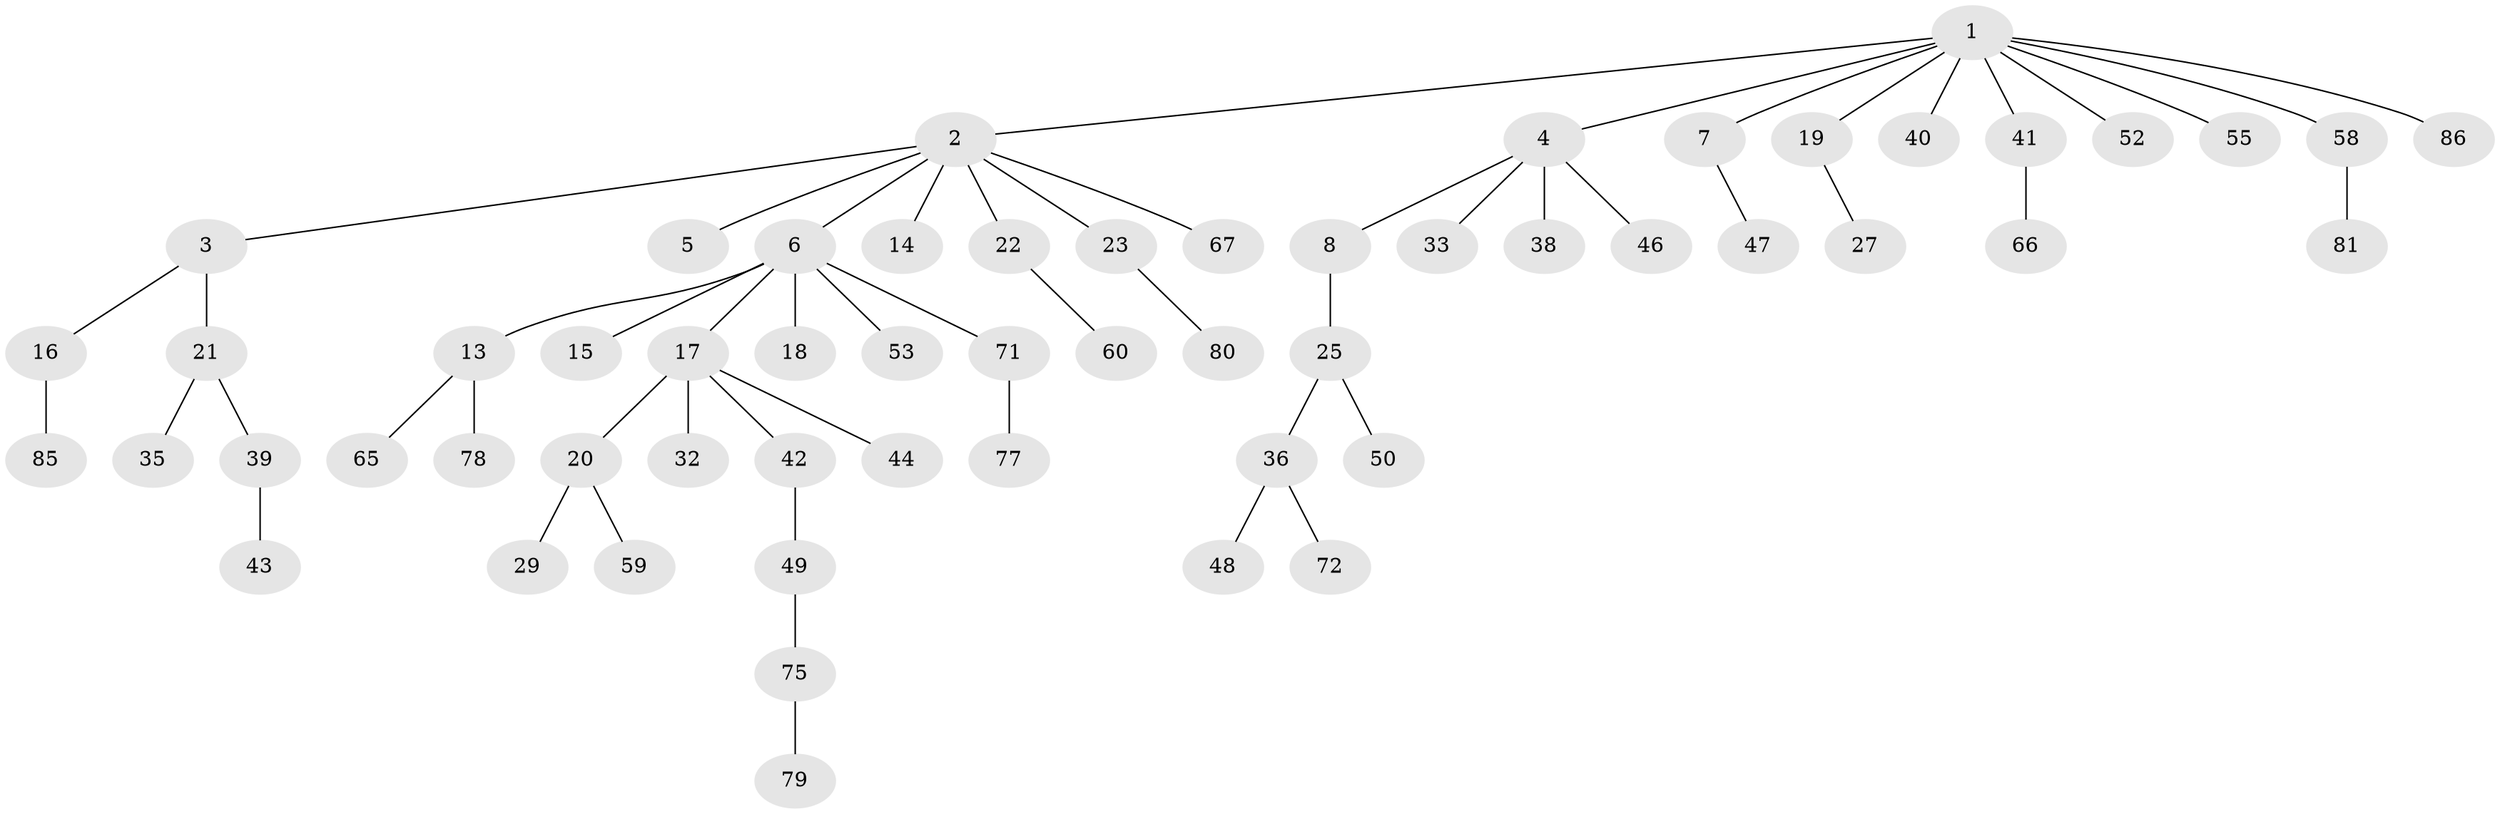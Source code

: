 // original degree distribution, {8: 0.011111111111111112, 7: 0.022222222222222223, 4: 0.06666666666666667, 1: 0.4666666666666667, 2: 0.3, 3: 0.13333333333333333}
// Generated by graph-tools (version 1.1) at 2025/42/03/06/25 10:42:02]
// undirected, 57 vertices, 56 edges
graph export_dot {
graph [start="1"]
  node [color=gray90,style=filled];
  1 [super="+11"];
  2 [super="+12"];
  3 [super="+70"];
  4 [super="+30"];
  5;
  6 [super="+9"];
  7 [super="+37"];
  8 [super="+10"];
  13 [super="+26"];
  14;
  15;
  16 [super="+31"];
  17 [super="+24"];
  18;
  19 [super="+56"];
  20 [super="+68"];
  21 [super="+28"];
  22 [super="+57"];
  23 [super="+63"];
  25 [super="+34"];
  27 [super="+64"];
  29 [super="+83"];
  32;
  33 [super="+54"];
  35 [super="+76"];
  36 [super="+69"];
  38;
  39;
  40;
  41 [super="+87"];
  42 [super="+84"];
  43 [super="+45"];
  44 [super="+74"];
  46;
  47;
  48;
  49 [super="+51"];
  50;
  52 [super="+82"];
  53;
  55;
  58 [super="+62"];
  59 [super="+61"];
  60;
  65;
  66 [super="+88"];
  67;
  71 [super="+73"];
  72;
  75;
  77;
  78 [super="+90"];
  79 [super="+89"];
  80;
  81;
  85;
  86;
  1 -- 2;
  1 -- 4;
  1 -- 7;
  1 -- 40;
  1 -- 52;
  1 -- 55;
  1 -- 58;
  1 -- 19;
  1 -- 86;
  1 -- 41;
  2 -- 3;
  2 -- 5;
  2 -- 6;
  2 -- 14;
  2 -- 22;
  2 -- 67;
  2 -- 23;
  3 -- 16;
  3 -- 21;
  4 -- 8;
  4 -- 38;
  4 -- 33;
  4 -- 46;
  6 -- 17;
  6 -- 18;
  6 -- 53;
  6 -- 71;
  6 -- 13;
  6 -- 15;
  7 -- 47;
  8 -- 25;
  13 -- 78;
  13 -- 65;
  16 -- 85;
  17 -- 20;
  17 -- 32;
  17 -- 42;
  17 -- 44;
  19 -- 27;
  20 -- 29;
  20 -- 59;
  21 -- 35;
  21 -- 39;
  22 -- 60;
  23 -- 80;
  25 -- 36;
  25 -- 50;
  36 -- 48;
  36 -- 72;
  39 -- 43;
  41 -- 66;
  42 -- 49;
  49 -- 75;
  58 -- 81;
  71 -- 77;
  75 -- 79;
}
